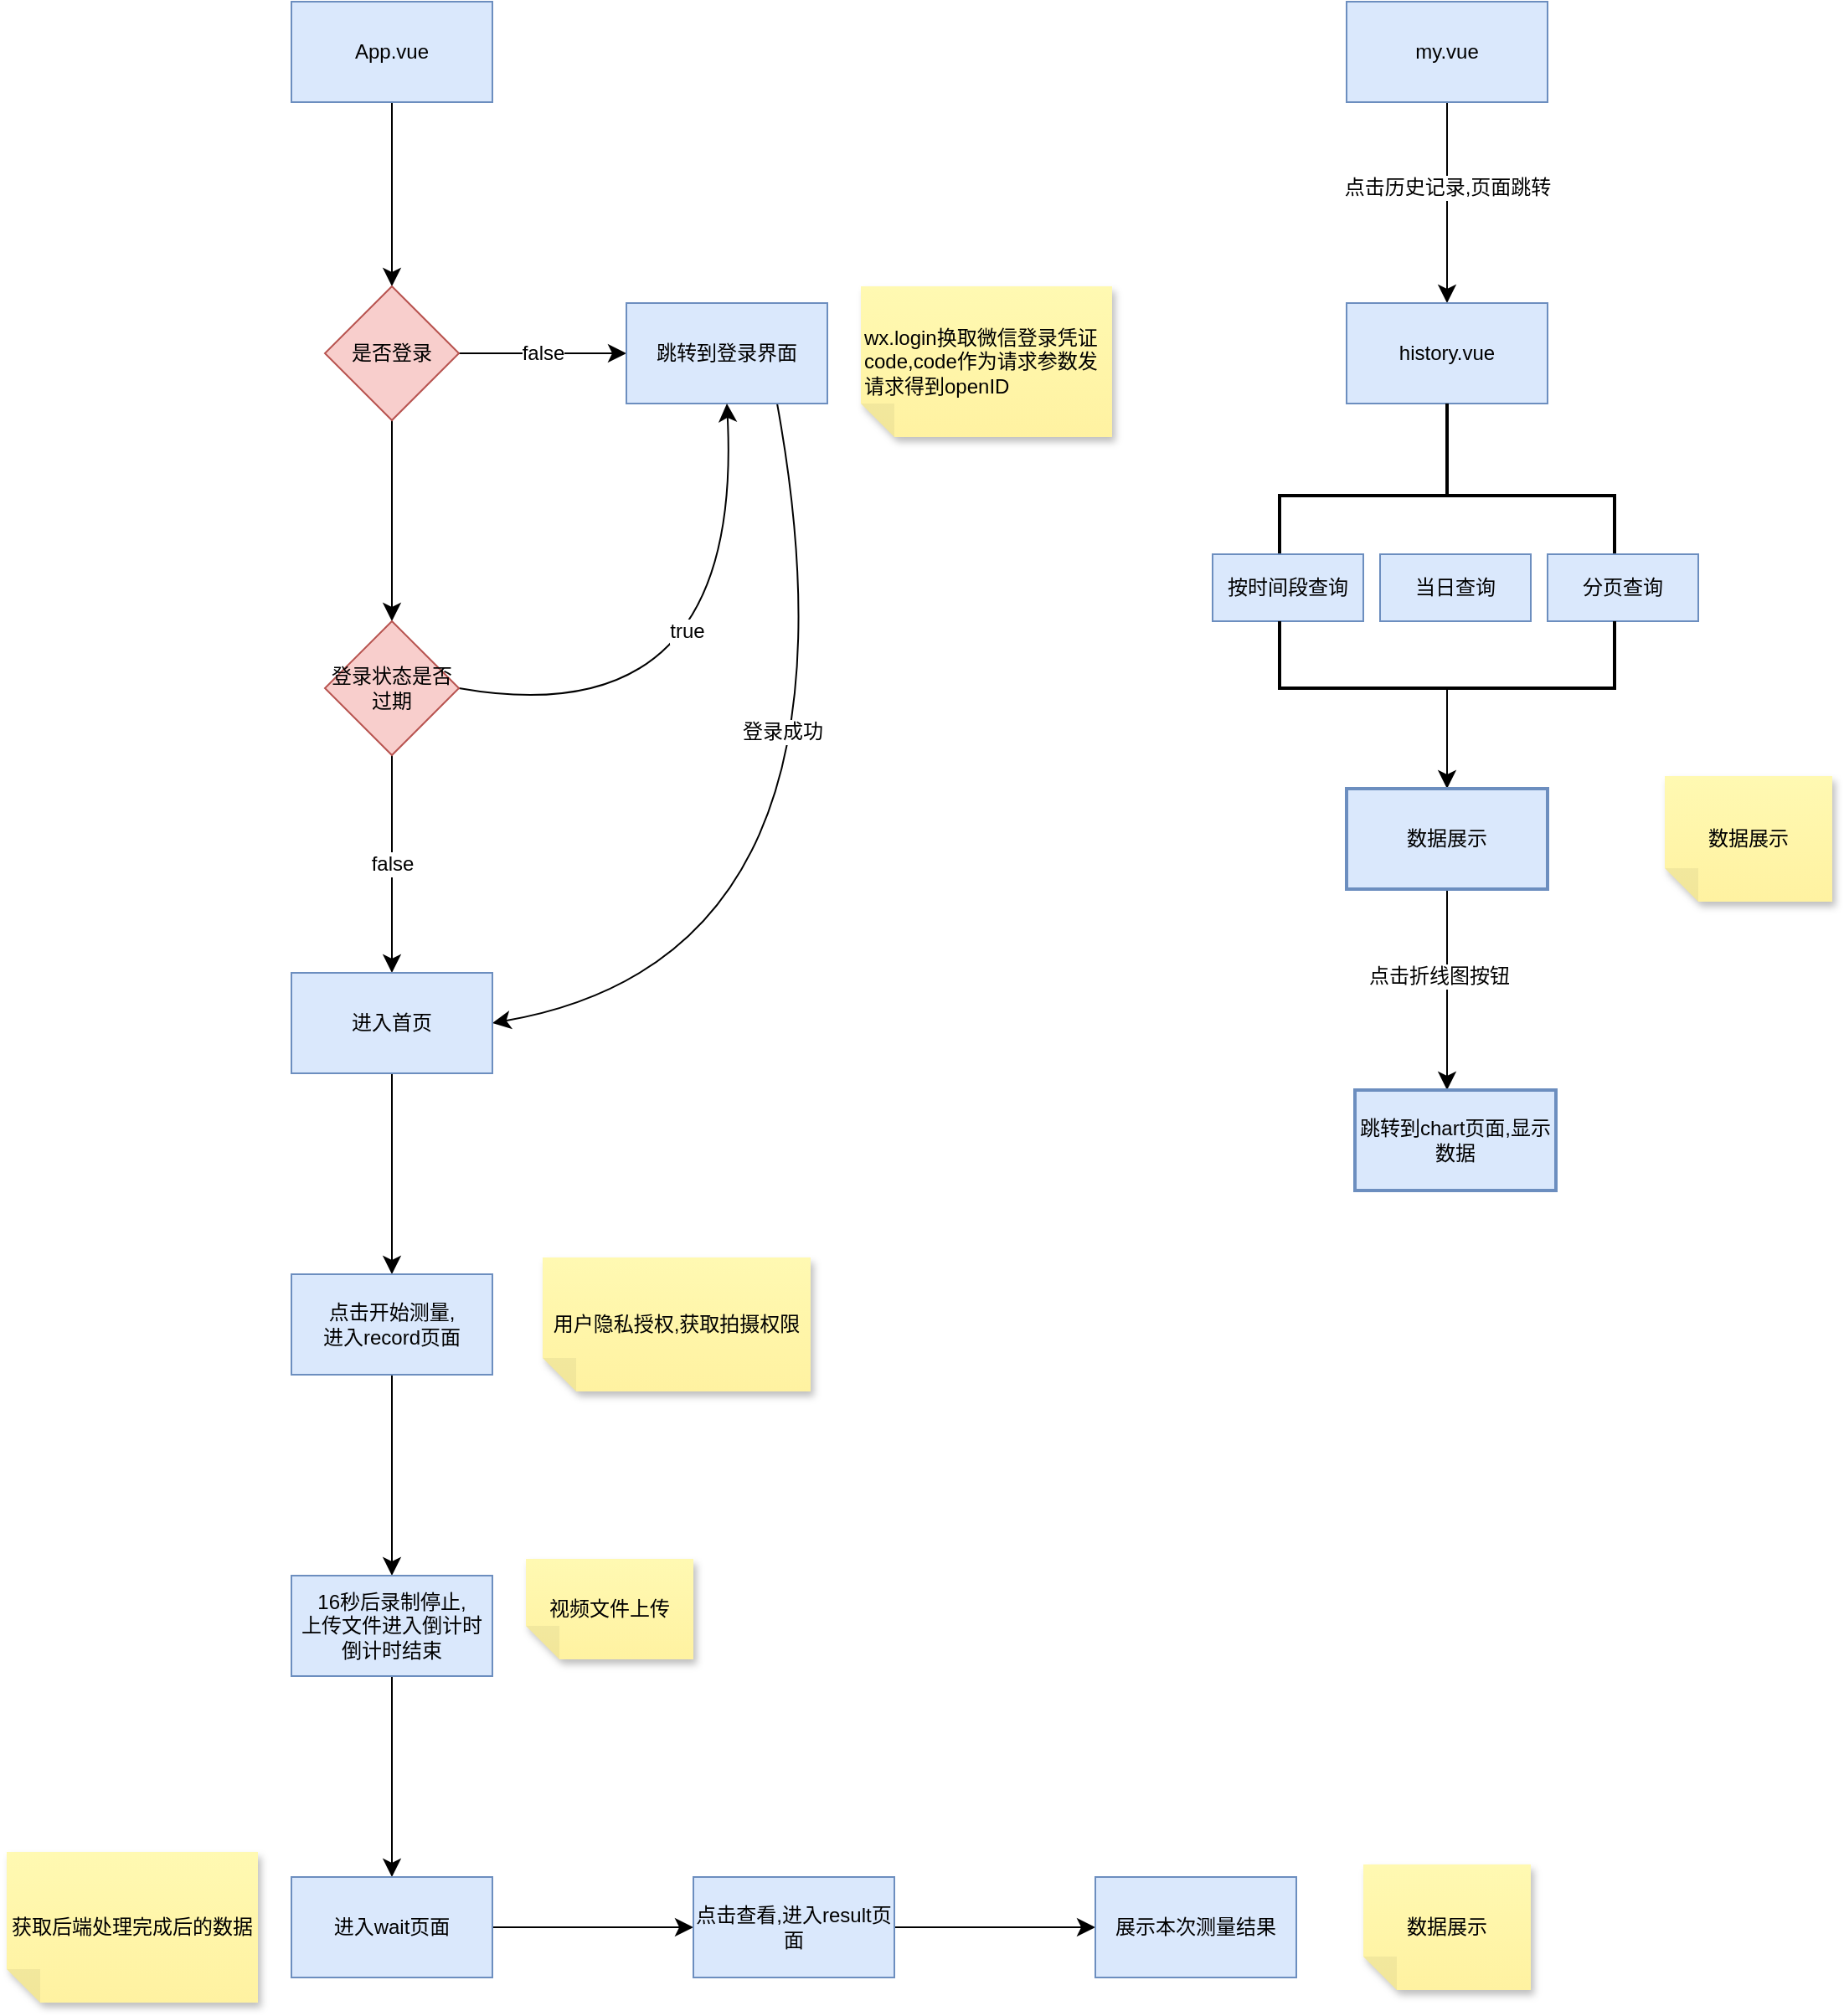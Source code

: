 <mxfile version="24.8.6">
  <diagram name="第 1 页" id="HD6CbOFBPvVkYwJS1oVJ">
    <mxGraphModel dx="2026" dy="1524" grid="1" gridSize="10" guides="1" tooltips="1" connect="1" arrows="1" fold="1" page="0" pageScale="1" pageWidth="827" pageHeight="1169" math="0" shadow="0">
      <root>
        <mxCell id="0" />
        <mxCell id="1" parent="0" />
        <mxCell id="cS9FfNnVRPMtkp7Quj1r-5" value="" style="edgeStyle=none;curved=1;rounded=0;orthogonalLoop=1;jettySize=auto;html=1;fontSize=12;startSize=8;endSize=8;" edge="1" parent="1" source="cS9FfNnVRPMtkp7Quj1r-1" target="cS9FfNnVRPMtkp7Quj1r-4">
          <mxGeometry relative="1" as="geometry" />
        </mxCell>
        <mxCell id="cS9FfNnVRPMtkp7Quj1r-1" value="App.vue" style="rounded=0;whiteSpace=wrap;html=1;fillColor=#dae8fc;strokeColor=#6c8ebf;" vertex="1" parent="1">
          <mxGeometry x="-230" y="-520" width="120" height="60" as="geometry" />
        </mxCell>
        <mxCell id="cS9FfNnVRPMtkp7Quj1r-7" value="false" style="edgeStyle=none;curved=1;rounded=0;orthogonalLoop=1;jettySize=auto;html=1;fontSize=12;startSize=8;endSize=8;" edge="1" parent="1" source="cS9FfNnVRPMtkp7Quj1r-4" target="cS9FfNnVRPMtkp7Quj1r-6">
          <mxGeometry relative="1" as="geometry" />
        </mxCell>
        <mxCell id="cS9FfNnVRPMtkp7Quj1r-11" value="" style="edgeStyle=none;curved=1;rounded=0;orthogonalLoop=1;jettySize=auto;html=1;fontSize=12;startSize=8;endSize=8;" edge="1" parent="1" source="cS9FfNnVRPMtkp7Quj1r-4" target="cS9FfNnVRPMtkp7Quj1r-10">
          <mxGeometry relative="1" as="geometry" />
        </mxCell>
        <mxCell id="cS9FfNnVRPMtkp7Quj1r-4" value="是否登录" style="rhombus;whiteSpace=wrap;html=1;fillColor=#f8cecc;strokeColor=#b85450;rounded=0;" vertex="1" parent="1">
          <mxGeometry x="-210" y="-350" width="80" height="80" as="geometry" />
        </mxCell>
        <mxCell id="cS9FfNnVRPMtkp7Quj1r-21" style="edgeStyle=none;curved=1;rounded=0;orthogonalLoop=1;jettySize=auto;html=1;exitX=0.75;exitY=1;exitDx=0;exitDy=0;entryX=1;entryY=0.5;entryDx=0;entryDy=0;fontSize=12;startSize=8;endSize=8;" edge="1" parent="1" source="cS9FfNnVRPMtkp7Quj1r-6" target="cS9FfNnVRPMtkp7Quj1r-17">
          <mxGeometry relative="1" as="geometry">
            <Array as="points">
              <mxPoint x="120" y="50" />
            </Array>
          </mxGeometry>
        </mxCell>
        <mxCell id="cS9FfNnVRPMtkp7Quj1r-22" value="登录成功" style="edgeLabel;html=1;align=center;verticalAlign=middle;resizable=0;points=[];fontSize=12;" vertex="1" connectable="0" parent="cS9FfNnVRPMtkp7Quj1r-21">
          <mxGeometry x="-0.322" y="-32" relative="1" as="geometry">
            <mxPoint as="offset" />
          </mxGeometry>
        </mxCell>
        <mxCell id="cS9FfNnVRPMtkp7Quj1r-6" value="跳转到登录界面" style="whiteSpace=wrap;html=1;fillColor=#dae8fc;strokeColor=#6c8ebf;rounded=0;" vertex="1" parent="1">
          <mxGeometry x="-30" y="-340" width="120" height="60" as="geometry" />
        </mxCell>
        <mxCell id="cS9FfNnVRPMtkp7Quj1r-13" style="edgeStyle=none;curved=1;rounded=0;orthogonalLoop=1;jettySize=auto;html=1;entryX=0.5;entryY=1;entryDx=0;entryDy=0;fontSize=12;startSize=8;endSize=8;exitX=1;exitY=0.5;exitDx=0;exitDy=0;" edge="1" parent="1" source="cS9FfNnVRPMtkp7Quj1r-10" target="cS9FfNnVRPMtkp7Quj1r-6">
          <mxGeometry relative="1" as="geometry">
            <Array as="points">
              <mxPoint x="40" y="-80" />
            </Array>
          </mxGeometry>
        </mxCell>
        <mxCell id="cS9FfNnVRPMtkp7Quj1r-16" value="true" style="edgeLabel;html=1;align=center;verticalAlign=middle;resizable=0;points=[];fontSize=12;" vertex="1" connectable="0" parent="cS9FfNnVRPMtkp7Quj1r-13">
          <mxGeometry x="0.283" y="31" relative="1" as="geometry">
            <mxPoint as="offset" />
          </mxGeometry>
        </mxCell>
        <mxCell id="cS9FfNnVRPMtkp7Quj1r-18" value="false" style="edgeStyle=none;curved=1;rounded=0;orthogonalLoop=1;jettySize=auto;html=1;fontSize=12;startSize=8;endSize=8;" edge="1" parent="1" source="cS9FfNnVRPMtkp7Quj1r-10" target="cS9FfNnVRPMtkp7Quj1r-17">
          <mxGeometry relative="1" as="geometry" />
        </mxCell>
        <mxCell id="cS9FfNnVRPMtkp7Quj1r-10" value="登录状态是否过期" style="rhombus;whiteSpace=wrap;html=1;fillColor=#f8cecc;strokeColor=#b85450;rounded=0;" vertex="1" parent="1">
          <mxGeometry x="-210" y="-150" width="80" height="80" as="geometry" />
        </mxCell>
        <mxCell id="cS9FfNnVRPMtkp7Quj1r-25" value="" style="edgeStyle=none;curved=1;rounded=0;orthogonalLoop=1;jettySize=auto;html=1;fontSize=12;startSize=8;endSize=8;" edge="1" parent="1" source="cS9FfNnVRPMtkp7Quj1r-17" target="cS9FfNnVRPMtkp7Quj1r-24">
          <mxGeometry relative="1" as="geometry" />
        </mxCell>
        <mxCell id="cS9FfNnVRPMtkp7Quj1r-17" value="进入首页" style="whiteSpace=wrap;html=1;fillColor=#dae8fc;strokeColor=#6c8ebf;rounded=0;" vertex="1" parent="1">
          <mxGeometry x="-230" y="60" width="120" height="60" as="geometry" />
        </mxCell>
        <mxCell id="cS9FfNnVRPMtkp7Quj1r-20" value="wx.login换取微信登录凭证code,code作为请求参数发请求得到openID" style="shape=note;whiteSpace=wrap;html=1;backgroundOutline=1;fontColor=#000000;darkOpacity=0.05;fillColor=#FFF9B2;strokeColor=none;fillStyle=solid;direction=west;gradientDirection=north;gradientColor=#FFF2A1;shadow=1;size=20;pointerEvents=1;align=left;" vertex="1" parent="1">
          <mxGeometry x="110" y="-350" width="150" height="90" as="geometry" />
        </mxCell>
        <mxCell id="cS9FfNnVRPMtkp7Quj1r-28" value="" style="edgeStyle=none;curved=1;rounded=0;orthogonalLoop=1;jettySize=auto;html=1;fontSize=12;startSize=8;endSize=8;" edge="1" parent="1" source="cS9FfNnVRPMtkp7Quj1r-24" target="cS9FfNnVRPMtkp7Quj1r-27">
          <mxGeometry relative="1" as="geometry" />
        </mxCell>
        <mxCell id="cS9FfNnVRPMtkp7Quj1r-24" value="点击开始测量,&lt;div&gt;进入record页面&lt;/div&gt;" style="whiteSpace=wrap;html=1;fillColor=#dae8fc;strokeColor=#6c8ebf;rounded=0;" vertex="1" parent="1">
          <mxGeometry x="-230" y="240" width="120" height="60" as="geometry" />
        </mxCell>
        <mxCell id="cS9FfNnVRPMtkp7Quj1r-26" value="用户隐私授权,获取拍摄权限" style="shape=note;whiteSpace=wrap;html=1;backgroundOutline=1;fontColor=#000000;darkOpacity=0.05;fillColor=#FFF9B2;strokeColor=none;fillStyle=solid;direction=west;gradientDirection=north;gradientColor=#FFF2A1;shadow=1;size=20;pointerEvents=1;align=center;" vertex="1" parent="1">
          <mxGeometry x="-80" y="230" width="160" height="80" as="geometry" />
        </mxCell>
        <mxCell id="cS9FfNnVRPMtkp7Quj1r-31" value="" style="edgeStyle=none;curved=1;rounded=0;orthogonalLoop=1;jettySize=auto;html=1;fontSize=12;startSize=8;endSize=8;" edge="1" parent="1" source="cS9FfNnVRPMtkp7Quj1r-27" target="cS9FfNnVRPMtkp7Quj1r-30">
          <mxGeometry relative="1" as="geometry" />
        </mxCell>
        <mxCell id="cS9FfNnVRPMtkp7Quj1r-27" value="16秒后录制停止,&lt;div&gt;上传文件进入倒计时&lt;br&gt;倒计时结束&lt;/div&gt;" style="whiteSpace=wrap;html=1;fillColor=#dae8fc;strokeColor=#6c8ebf;rounded=0;" vertex="1" parent="1">
          <mxGeometry x="-230" y="420" width="120" height="60" as="geometry" />
        </mxCell>
        <mxCell id="cS9FfNnVRPMtkp7Quj1r-35" value="" style="edgeStyle=none;curved=1;rounded=0;orthogonalLoop=1;jettySize=auto;html=1;fontSize=12;startSize=8;endSize=8;" edge="1" parent="1" source="cS9FfNnVRPMtkp7Quj1r-30" target="cS9FfNnVRPMtkp7Quj1r-34">
          <mxGeometry relative="1" as="geometry" />
        </mxCell>
        <mxCell id="cS9FfNnVRPMtkp7Quj1r-30" value="进入wait页面" style="whiteSpace=wrap;html=1;fillColor=#dae8fc;strokeColor=#6c8ebf;rounded=0;" vertex="1" parent="1">
          <mxGeometry x="-230" y="600" width="120" height="60" as="geometry" />
        </mxCell>
        <mxCell id="cS9FfNnVRPMtkp7Quj1r-32" value="获取后端处理完成后的数据" style="shape=note;whiteSpace=wrap;html=1;backgroundOutline=1;fontColor=#000000;darkOpacity=0.05;fillColor=#FFF9B2;strokeColor=none;fillStyle=solid;direction=west;gradientDirection=north;gradientColor=#FFF2A1;shadow=1;size=20;pointerEvents=1;" vertex="1" parent="1">
          <mxGeometry x="-400" y="585" width="150" height="90" as="geometry" />
        </mxCell>
        <mxCell id="cS9FfNnVRPMtkp7Quj1r-33" value="视频文件上传" style="shape=note;whiteSpace=wrap;html=1;backgroundOutline=1;fontColor=#000000;darkOpacity=0.05;fillColor=#FFF9B2;strokeColor=none;fillStyle=solid;direction=west;gradientDirection=north;gradientColor=#FFF2A1;shadow=1;size=20;pointerEvents=1;align=center;" vertex="1" parent="1">
          <mxGeometry x="-90" y="410" width="100" height="60" as="geometry" />
        </mxCell>
        <mxCell id="cS9FfNnVRPMtkp7Quj1r-37" value="" style="edgeStyle=none;curved=1;rounded=0;orthogonalLoop=1;jettySize=auto;html=1;fontSize=12;startSize=8;endSize=8;" edge="1" parent="1" source="cS9FfNnVRPMtkp7Quj1r-34" target="cS9FfNnVRPMtkp7Quj1r-36">
          <mxGeometry relative="1" as="geometry" />
        </mxCell>
        <mxCell id="cS9FfNnVRPMtkp7Quj1r-34" value="点击查看,进入result页面" style="whiteSpace=wrap;html=1;fillColor=#dae8fc;strokeColor=#6c8ebf;rounded=0;" vertex="1" parent="1">
          <mxGeometry x="10" y="600" width="120" height="60" as="geometry" />
        </mxCell>
        <mxCell id="cS9FfNnVRPMtkp7Quj1r-36" value="展示本次测量结果" style="whiteSpace=wrap;html=1;fillColor=#dae8fc;strokeColor=#6c8ebf;rounded=0;" vertex="1" parent="1">
          <mxGeometry x="250" y="600" width="120" height="60" as="geometry" />
        </mxCell>
        <mxCell id="cS9FfNnVRPMtkp7Quj1r-41" value="" style="edgeStyle=none;curved=1;rounded=0;orthogonalLoop=1;jettySize=auto;html=1;fontSize=12;startSize=8;endSize=8;" edge="1" parent="1" source="cS9FfNnVRPMtkp7Quj1r-39" target="cS9FfNnVRPMtkp7Quj1r-40">
          <mxGeometry relative="1" as="geometry" />
        </mxCell>
        <mxCell id="cS9FfNnVRPMtkp7Quj1r-42" value="点击历史记录,页面跳转" style="edgeLabel;html=1;align=center;verticalAlign=middle;resizable=0;points=[];fontSize=12;" vertex="1" connectable="0" parent="cS9FfNnVRPMtkp7Quj1r-41">
          <mxGeometry x="-0.149" relative="1" as="geometry">
            <mxPoint as="offset" />
          </mxGeometry>
        </mxCell>
        <mxCell id="cS9FfNnVRPMtkp7Quj1r-39" value="my.vue" style="rounded=0;whiteSpace=wrap;html=1;fillColor=#dae8fc;strokeColor=#6c8ebf;" vertex="1" parent="1">
          <mxGeometry x="400" y="-520" width="120" height="60" as="geometry" />
        </mxCell>
        <mxCell id="cS9FfNnVRPMtkp7Quj1r-40" value="history.vue" style="whiteSpace=wrap;html=1;fillColor=#dae8fc;strokeColor=#6c8ebf;rounded=0;" vertex="1" parent="1">
          <mxGeometry x="400" y="-340" width="120" height="60" as="geometry" />
        </mxCell>
        <mxCell id="cS9FfNnVRPMtkp7Quj1r-43" value="" style="strokeWidth=2;html=1;shape=mxgraph.flowchart.annotation_2;align=left;labelPosition=right;pointerEvents=1;direction=south;" vertex="1" parent="1">
          <mxGeometry x="360" y="-280" width="200" height="110" as="geometry" />
        </mxCell>
        <mxCell id="cS9FfNnVRPMtkp7Quj1r-45" value="按时间段查询" style="whiteSpace=wrap;html=1;fillColor=#dae8fc;strokeColor=#6c8ebf;rounded=0;" vertex="1" parent="1">
          <mxGeometry x="320" y="-190" width="90" height="40" as="geometry" />
        </mxCell>
        <mxCell id="cS9FfNnVRPMtkp7Quj1r-46" value="当日查询" style="whiteSpace=wrap;html=1;fillColor=#dae8fc;strokeColor=#6c8ebf;rounded=0;" vertex="1" parent="1">
          <mxGeometry x="420" y="-190" width="90" height="40" as="geometry" />
        </mxCell>
        <mxCell id="cS9FfNnVRPMtkp7Quj1r-47" value="分页查询" style="whiteSpace=wrap;html=1;fillColor=#dae8fc;strokeColor=#6c8ebf;rounded=0;" vertex="1" parent="1">
          <mxGeometry x="520" y="-190" width="90" height="40" as="geometry" />
        </mxCell>
        <mxCell id="cS9FfNnVRPMtkp7Quj1r-50" value="" style="edgeStyle=none;curved=1;rounded=0;orthogonalLoop=1;jettySize=auto;html=1;fontSize=12;startSize=8;endSize=8;" edge="1" parent="1" source="cS9FfNnVRPMtkp7Quj1r-48" target="cS9FfNnVRPMtkp7Quj1r-49">
          <mxGeometry relative="1" as="geometry" />
        </mxCell>
        <mxCell id="cS9FfNnVRPMtkp7Quj1r-48" value="" style="strokeWidth=2;html=1;shape=mxgraph.flowchart.annotation_1;align=left;pointerEvents=1;direction=north;" vertex="1" parent="1">
          <mxGeometry x="360" y="-150" width="200" height="40" as="geometry" />
        </mxCell>
        <mxCell id="cS9FfNnVRPMtkp7Quj1r-54" value="" style="edgeStyle=none;curved=1;rounded=0;orthogonalLoop=1;jettySize=auto;html=1;fontSize=12;startSize=8;endSize=8;" edge="1" parent="1" source="cS9FfNnVRPMtkp7Quj1r-49">
          <mxGeometry relative="1" as="geometry">
            <mxPoint x="460" y="130.0" as="targetPoint" />
          </mxGeometry>
        </mxCell>
        <mxCell id="cS9FfNnVRPMtkp7Quj1r-57" value="点击折线图按钮" style="edgeLabel;html=1;align=center;verticalAlign=middle;resizable=0;points=[];fontSize=12;" vertex="1" connectable="0" parent="cS9FfNnVRPMtkp7Quj1r-54">
          <mxGeometry x="-0.139" y="-5" relative="1" as="geometry">
            <mxPoint as="offset" />
          </mxGeometry>
        </mxCell>
        <mxCell id="cS9FfNnVRPMtkp7Quj1r-49" value="数据展示" style="whiteSpace=wrap;html=1;align=center;strokeWidth=2;pointerEvents=1;fillColor=#dae8fc;strokeColor=#6c8ebf;" vertex="1" parent="1">
          <mxGeometry x="400" y="-50" width="120" height="60" as="geometry" />
        </mxCell>
        <mxCell id="cS9FfNnVRPMtkp7Quj1r-55" value="跳转到chart页面,显示数据" style="whiteSpace=wrap;html=1;fillColor=#dae8fc;strokeColor=#6c8ebf;strokeWidth=2;pointerEvents=1;" vertex="1" parent="1">
          <mxGeometry x="405" y="130" width="120" height="60" as="geometry" />
        </mxCell>
        <mxCell id="cS9FfNnVRPMtkp7Quj1r-58" value="数据展示" style="shape=note;whiteSpace=wrap;html=1;backgroundOutline=1;fontColor=#000000;darkOpacity=0.05;fillColor=#FFF9B2;strokeColor=none;fillStyle=solid;direction=west;gradientDirection=north;gradientColor=#FFF2A1;shadow=1;size=20;pointerEvents=1;" vertex="1" parent="1">
          <mxGeometry x="410" y="592.5" width="100" height="75" as="geometry" />
        </mxCell>
        <mxCell id="cS9FfNnVRPMtkp7Quj1r-59" value="数据展示" style="shape=note;whiteSpace=wrap;html=1;backgroundOutline=1;fontColor=#000000;darkOpacity=0.05;fillColor=#FFF9B2;strokeColor=none;fillStyle=solid;direction=west;gradientDirection=north;gradientColor=#FFF2A1;shadow=1;size=20;pointerEvents=1;" vertex="1" parent="1">
          <mxGeometry x="590" y="-57.5" width="100" height="75" as="geometry" />
        </mxCell>
      </root>
    </mxGraphModel>
  </diagram>
</mxfile>
